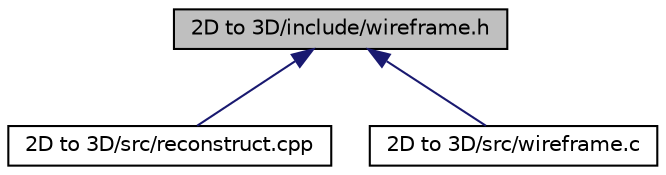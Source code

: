 digraph "2D to 3D/include/wireframe.h"
{
  edge [fontname="Helvetica",fontsize="10",labelfontname="Helvetica",labelfontsize="10"];
  node [fontname="Helvetica",fontsize="10",shape=record];
  Node3 [label="2D to 3D/include/wireframe.h",height=0.2,width=0.4,color="black", fillcolor="grey75", style="filled", fontcolor="black"];
  Node3 -> Node4 [dir="back",color="midnightblue",fontsize="10",style="solid"];
  Node4 [label="2D to 3D/src/reconstruct.cpp",height=0.2,width=0.4,color="black", fillcolor="white", style="filled",URL="$reconstruct_8cpp.html"];
  Node3 -> Node5 [dir="back",color="midnightblue",fontsize="10",style="solid"];
  Node5 [label="2D to 3D/src/wireframe.c",height=0.2,width=0.4,color="black", fillcolor="white", style="filled",URL="$wireframe_8c.html"];
}
